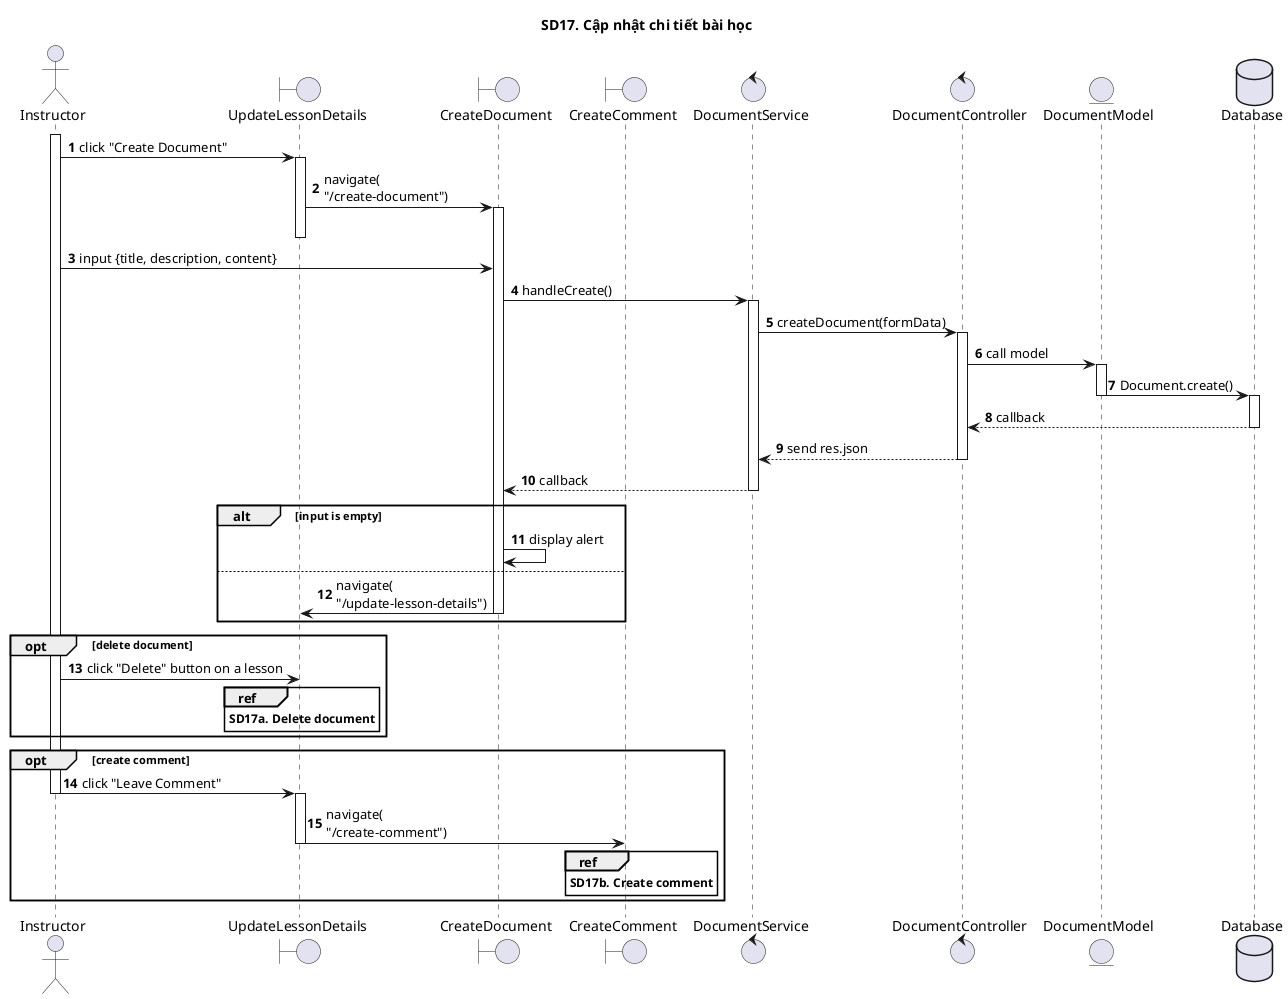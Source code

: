 @startuml SQ

autonumber

title SD17. Cập nhật chi tiết bài học

actor "Instructor"
boundary "UpdateLessonDetails"
boundary "CreateDocument"
boundary "CreateComment"
control "DocumentService"
control "DocumentController"
entity "DocumentModel"
database "Database" as Database
activate Instructor
Instructor -> UpdateLessonDetails: click "Create Document"
activate UpdateLessonDetails
UpdateLessonDetails -> CreateDocument: navigate(\n"/create-document")
activate CreateDocument
deactivate UpdateLessonDetails
Instructor -> CreateDocument: input {title, description, content}
CreateDocument -> DocumentService: handleCreate()
activate DocumentService
DocumentService -> DocumentController: createDocument(formData)
activate DocumentController
DocumentController -> DocumentModel: call model
activate DocumentModel
DocumentModel -> Database: Document.create()
deactivate DocumentModel
activate Database
Database --> DocumentController: callback
deactivate Database
DocumentController --> DocumentService: send res.json
deactivate DocumentController
DocumentService --> CreateDocument: callback
deactivate DocumentService

alt input is empty
CreateDocument -> CreateDocument: display alert
else
CreateDocument -> UpdateLessonDetails: navigate(\n"/update-lesson-details")
deactivate CreateDocument
end

opt delete document
Instructor -> UpdateLessonDetails: click "Delete" button on a lesson
ref over UpdateLessonDetails
**SD17a. Delete document**
end ref
end

opt create comment
Instructor -> UpdateLessonDetails: click "Leave Comment"
deactivate Instructor
activate UpdateLessonDetails
UpdateLessonDetails -> CreateComment: navigate(\n"/create-comment")
deactivate UpdateLessonDetails
ref over CreateComment
**SD17b. Create comment**
end ref
end
@enduml